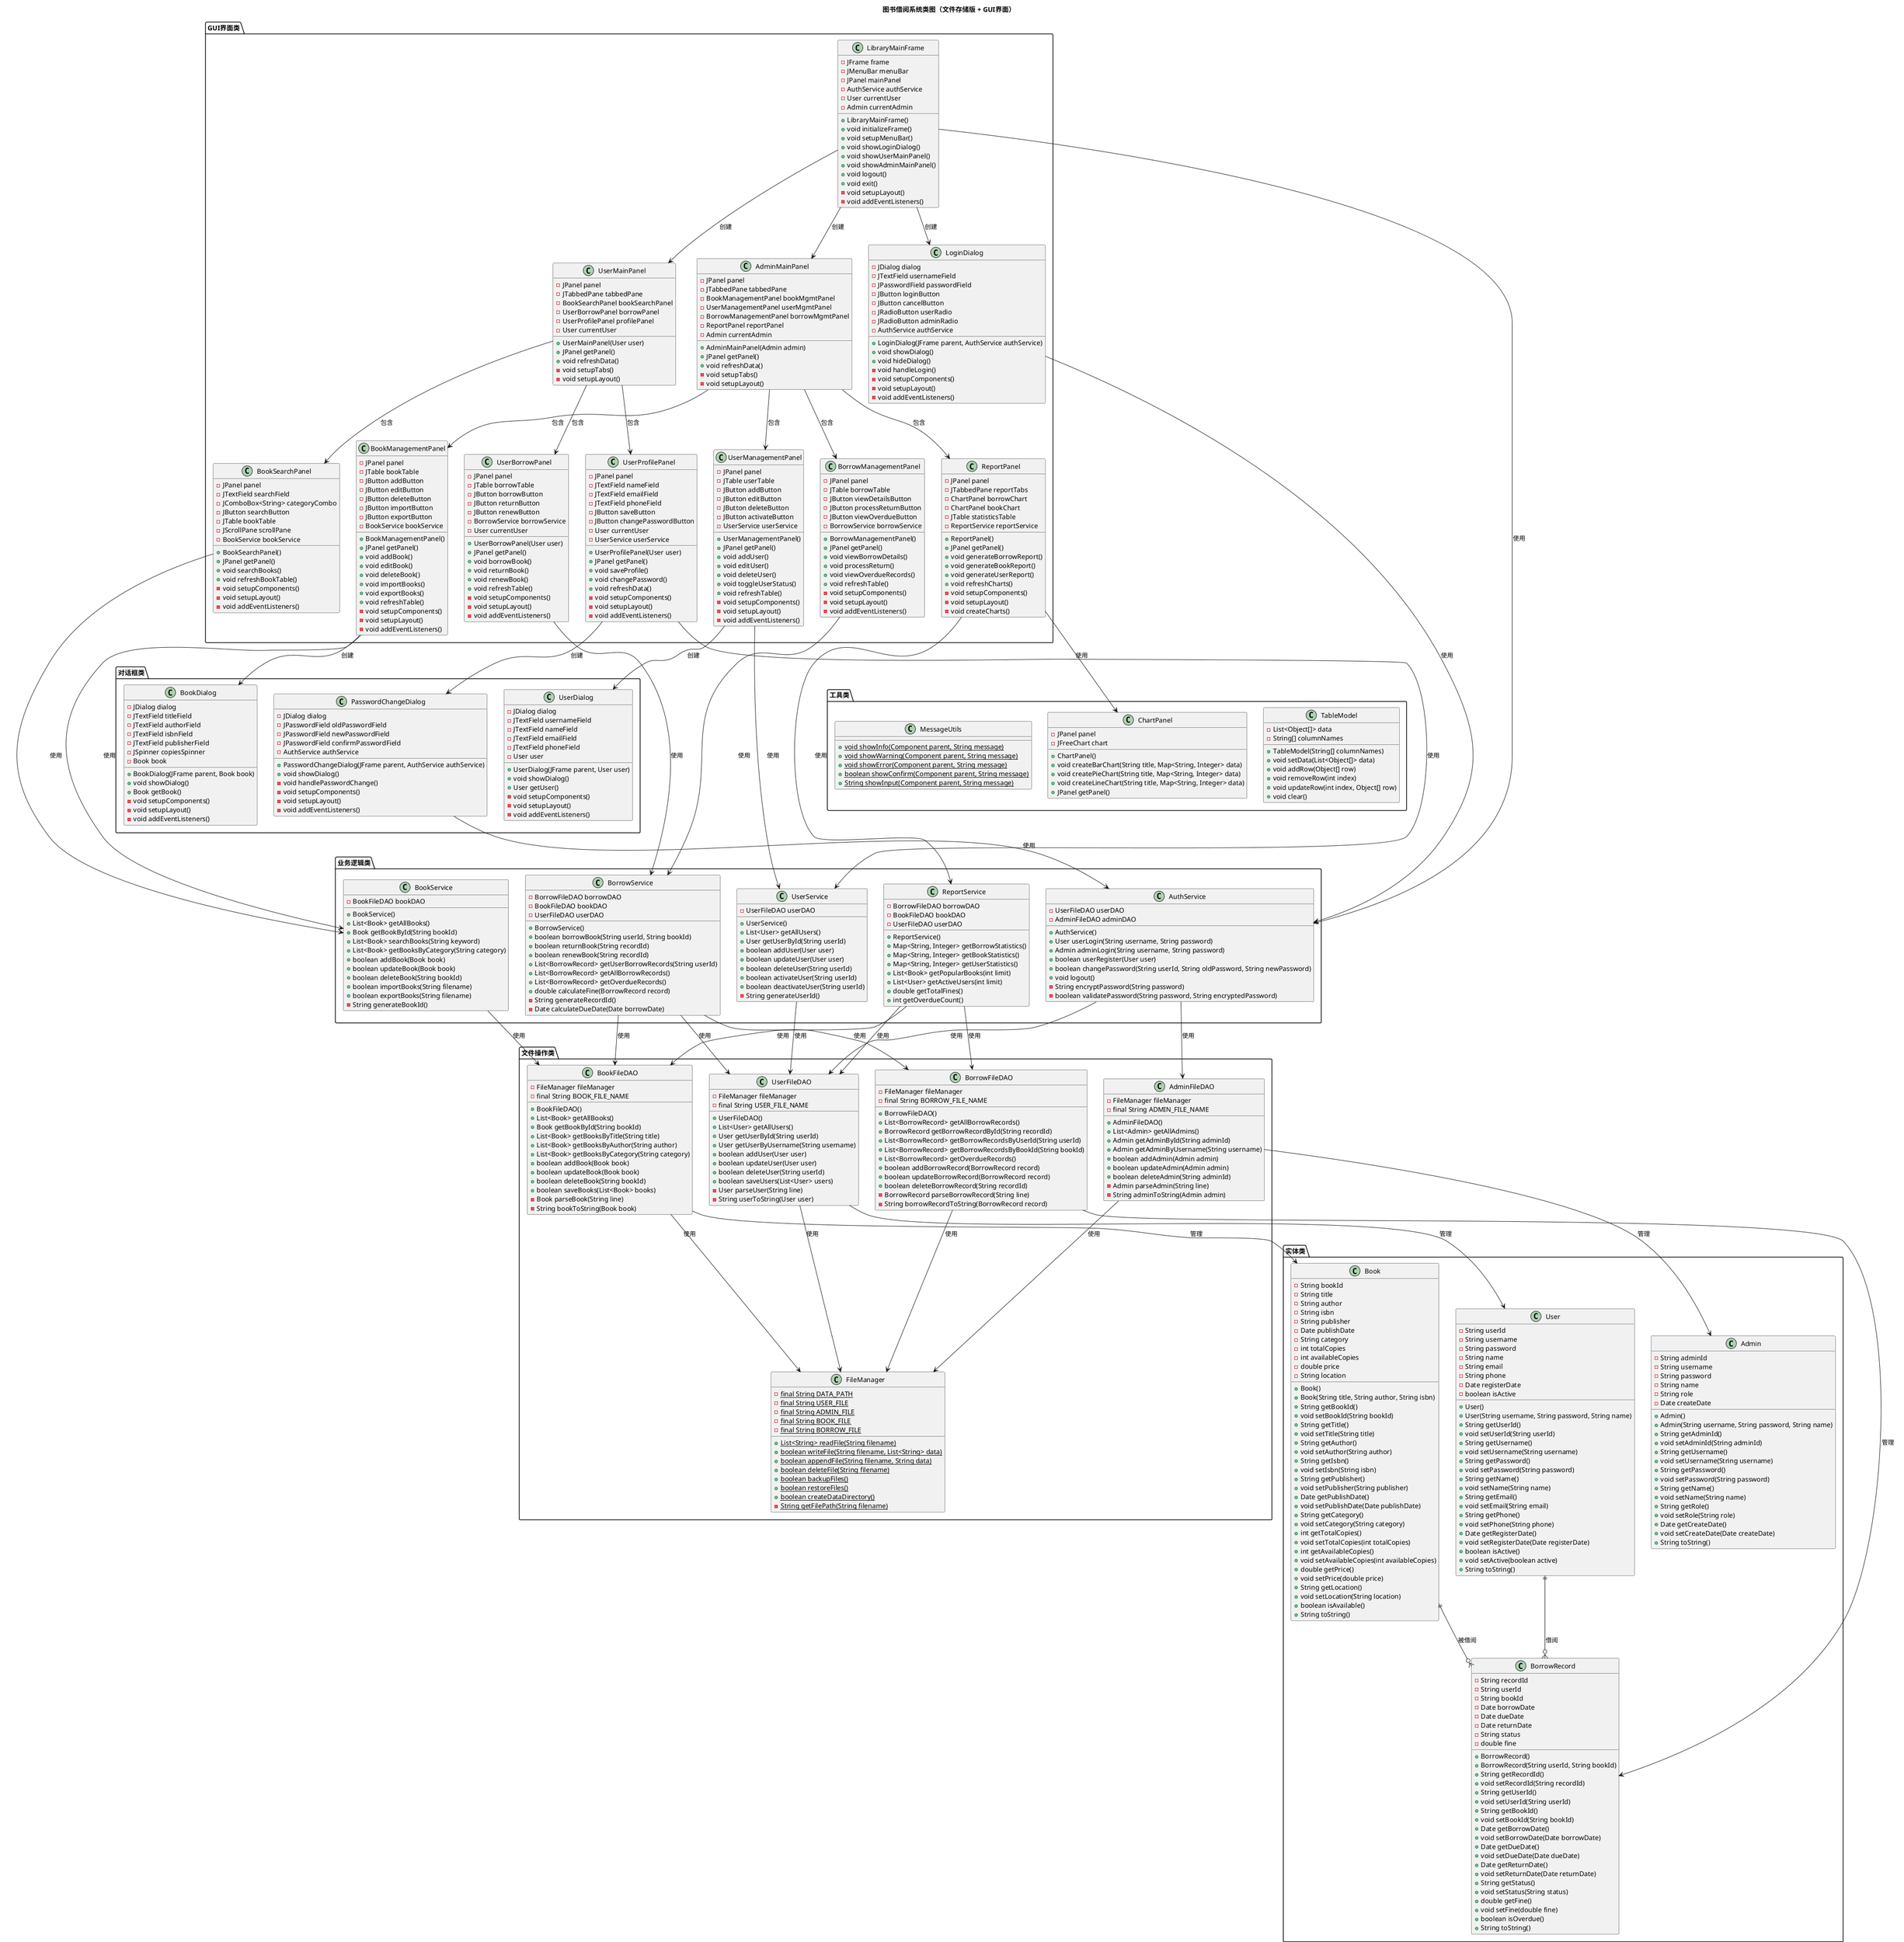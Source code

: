 @startuml 图书借阅系统类图

title 图书借阅系统类图（文件存储版 + GUI界面）

!define PRIVATE -
!define PUBLIC +
!define PROTECTED #
!define STATIC {static}

package "实体类" {
    class User {
        PRIVATE String userId
        PRIVATE String username
        PRIVATE String password
        PRIVATE String name
        PRIVATE String email
        PRIVATE String phone
        PRIVATE Date registerDate
        PRIVATE boolean isActive
        
        PUBLIC User()
        PUBLIC User(String username, String password, String name)
        PUBLIC String getUserId()
        PUBLIC void setUserId(String userId)
        PUBLIC String getUsername()
        PUBLIC void setUsername(String username)
        PUBLIC String getPassword()
        PUBLIC void setPassword(String password)
        PUBLIC String getName()
        PUBLIC void setName(String name)
        PUBLIC String getEmail()
        PUBLIC void setEmail(String email)
        PUBLIC String getPhone()
        PUBLIC void setPhone(String phone)
        PUBLIC Date getRegisterDate()
        PUBLIC void setRegisterDate(Date registerDate)
        PUBLIC boolean isActive()
        PUBLIC void setActive(boolean active)
        PUBLIC String toString()
    }

    class Admin {
        PRIVATE String adminId
        PRIVATE String username
        PRIVATE String password
        PRIVATE String name
        PRIVATE String role
        PRIVATE Date createDate
        
        PUBLIC Admin()
        PUBLIC Admin(String username, String password, String name)
        PUBLIC String getAdminId()
        PUBLIC void setAdminId(String adminId)
        PUBLIC String getUsername()
        PUBLIC void setUsername(String username)
        PUBLIC String getPassword()
        PUBLIC void setPassword(String password)
        PUBLIC String getName()
        PUBLIC void setName(String name)
        PUBLIC String getRole()
        PUBLIC void setRole(String role)
        PUBLIC Date getCreateDate()
        PUBLIC void setCreateDate(Date createDate)
        PUBLIC String toString()
    }

    class Book {
        PRIVATE String bookId
        PRIVATE String title
        PRIVATE String author
        PRIVATE String isbn
        PRIVATE String publisher
        PRIVATE Date publishDate
        PRIVATE String category
        PRIVATE int totalCopies
        PRIVATE int availableCopies
        PRIVATE double price
        PRIVATE String location
        
        PUBLIC Book()
        PUBLIC Book(String title, String author, String isbn)
        PUBLIC String getBookId()
        PUBLIC void setBookId(String bookId)
        PUBLIC String getTitle()
        PUBLIC void setTitle(String title)
        PUBLIC String getAuthor()
        PUBLIC void setAuthor(String author)
        PUBLIC String getIsbn()
        PUBLIC void setIsbn(String isbn)
        PUBLIC String getPublisher()
        PUBLIC void setPublisher(String publisher)
        PUBLIC Date getPublishDate()
        PUBLIC void setPublishDate(Date publishDate)
        PUBLIC String getCategory()
        PUBLIC void setCategory(String category)
        PUBLIC int getTotalCopies()
        PUBLIC void setTotalCopies(int totalCopies)
        PUBLIC int getAvailableCopies()
        PUBLIC void setAvailableCopies(int availableCopies)
        PUBLIC double getPrice()
        PUBLIC void setPrice(double price)
        PUBLIC String getLocation()
        PUBLIC void setLocation(String location)
        PUBLIC boolean isAvailable()
        PUBLIC String toString()
    }

    class BorrowRecord {
        PRIVATE String recordId
        PRIVATE String userId
        PRIVATE String bookId
        PRIVATE Date borrowDate
        PRIVATE Date dueDate
        PRIVATE Date returnDate
        PRIVATE String status
        PRIVATE double fine
        
        PUBLIC BorrowRecord()
        PUBLIC BorrowRecord(String userId, String bookId)
        PUBLIC String getRecordId()
        PUBLIC void setRecordId(String recordId)
        PUBLIC String getUserId()
        PUBLIC void setUserId(String userId)
        PUBLIC String getBookId()
        PUBLIC void setBookId(String bookId)
        PUBLIC Date getBorrowDate()
        PUBLIC void setBorrowDate(Date borrowDate)
        PUBLIC Date getDueDate()
        PUBLIC void setDueDate(Date dueDate)
        PUBLIC Date getReturnDate()
        PUBLIC void setReturnDate(Date returnDate)
        PUBLIC String getStatus()
        PUBLIC void setStatus(String status)
        PUBLIC double getFine()
        PUBLIC void setFine(double fine)
        PUBLIC boolean isOverdue()
        PUBLIC String toString()
    }
}

package "文件操作类" {
    class FileManager {
        PRIVATE STATIC final String DATA_PATH
        PRIVATE STATIC final String USER_FILE
        PRIVATE STATIC final String ADMIN_FILE
        PRIVATE STATIC final String BOOK_FILE
        PRIVATE STATIC final String BORROW_FILE
        
        PUBLIC STATIC List<String> readFile(String filename)
        PUBLIC STATIC boolean writeFile(String filename, List<String> data)
        PUBLIC STATIC boolean appendFile(String filename, String data)
        PUBLIC STATIC boolean deleteFile(String filename)
        PUBLIC STATIC boolean backupFiles()
        PUBLIC STATIC boolean restoreFiles()
        PUBLIC STATIC boolean createDataDirectory()
        PRIVATE STATIC String getFilePath(String filename)
    }

    class UserFileDAO {
        PRIVATE FileManager fileManager
        PRIVATE final String USER_FILE_NAME
        
        PUBLIC UserFileDAO()
        PUBLIC List<User> getAllUsers()
        PUBLIC User getUserById(String userId)
        PUBLIC User getUserByUsername(String username)
        PUBLIC boolean addUser(User user)
        PUBLIC boolean updateUser(User user)
        PUBLIC boolean deleteUser(String userId)
        PUBLIC boolean saveUsers(List<User> users)
        PRIVATE User parseUser(String line)
        PRIVATE String userToString(User user)
    }

    class AdminFileDAO {
        PRIVATE FileManager fileManager
        PRIVATE final String ADMIN_FILE_NAME
        
        PUBLIC AdminFileDAO()
        PUBLIC List<Admin> getAllAdmins()
        PUBLIC Admin getAdminById(String adminId)
        PUBLIC Admin getAdminByUsername(String username)
        PUBLIC boolean addAdmin(Admin admin)
        PUBLIC boolean updateAdmin(Admin admin)
        PUBLIC boolean deleteAdmin(String adminId)
        PRIVATE Admin parseAdmin(String line)
        PRIVATE String adminToString(Admin admin)
    }

    class BookFileDAO {
        PRIVATE FileManager fileManager
        PRIVATE final String BOOK_FILE_NAME
        
        PUBLIC BookFileDAO()
        PUBLIC List<Book> getAllBooks()
        PUBLIC Book getBookById(String bookId)
        PUBLIC List<Book> getBooksByTitle(String title)
        PUBLIC List<Book> getBooksByAuthor(String author)
        PUBLIC List<Book> getBooksByCategory(String category)
        PUBLIC boolean addBook(Book book)
        PUBLIC boolean updateBook(Book book)
        PUBLIC boolean deleteBook(String bookId)
        PUBLIC boolean saveBooks(List<Book> books)
        PRIVATE Book parseBook(String line)
        PRIVATE String bookToString(Book book)
    }

    class BorrowFileDAO {
        PRIVATE FileManager fileManager
        PRIVATE final String BORROW_FILE_NAME
        
        PUBLIC BorrowFileDAO()
        PUBLIC List<BorrowRecord> getAllBorrowRecords()
        PUBLIC BorrowRecord getBorrowRecordById(String recordId)
        PUBLIC List<BorrowRecord> getBorrowRecordsByUserId(String userId)
        PUBLIC List<BorrowRecord> getBorrowRecordsByBookId(String bookId)
        PUBLIC List<BorrowRecord> getOverdueRecords()
        PUBLIC boolean addBorrowRecord(BorrowRecord record)
        PUBLIC boolean updateBorrowRecord(BorrowRecord record)
        PUBLIC boolean deleteBorrowRecord(String recordId)
        PRIVATE BorrowRecord parseBorrowRecord(String line)
        PRIVATE String borrowRecordToString(BorrowRecord record)
    }
}

package "业务逻辑类" {
    class AuthService {
        PRIVATE UserFileDAO userDAO
        PRIVATE AdminFileDAO adminDAO
        
        PUBLIC AuthService()
        PUBLIC User userLogin(String username, String password)
        PUBLIC Admin adminLogin(String username, String password)
        PUBLIC boolean userRegister(User user)
        PUBLIC boolean changePassword(String userId, String oldPassword, String newPassword)
        PUBLIC void logout()
        PRIVATE String encryptPassword(String password)
        PRIVATE boolean validatePassword(String password, String encryptedPassword)
    }

    class BookService {
        PRIVATE BookFileDAO bookDAO
        
        PUBLIC BookService()
        PUBLIC List<Book> getAllBooks()
        PUBLIC Book getBookById(String bookId)
        PUBLIC List<Book> searchBooks(String keyword)
        PUBLIC List<Book> getBooksByCategory(String category)
        PUBLIC boolean addBook(Book book)
        PUBLIC boolean updateBook(Book book)
        PUBLIC boolean deleteBook(String bookId)
        PUBLIC boolean importBooks(String filename)
        PUBLIC boolean exportBooks(String filename)
        PRIVATE String generateBookId()
    }

    class BorrowService {
        PRIVATE BorrowFileDAO borrowDAO
        PRIVATE BookFileDAO bookDAO
        PRIVATE UserFileDAO userDAO
        
        PUBLIC BorrowService()
        PUBLIC boolean borrowBook(String userId, String bookId)
        PUBLIC boolean returnBook(String recordId)
        PUBLIC boolean renewBook(String recordId)
        PUBLIC List<BorrowRecord> getUserBorrowRecords(String userId)
        PUBLIC List<BorrowRecord> getAllBorrowRecords()
        PUBLIC List<BorrowRecord> getOverdueRecords()
        PUBLIC double calculateFine(BorrowRecord record)
        PRIVATE String generateRecordId()
        PRIVATE Date calculateDueDate(Date borrowDate)
    }

    class UserService {
        PRIVATE UserFileDAO userDAO
        
        PUBLIC UserService()
        PUBLIC List<User> getAllUsers()
        PUBLIC User getUserById(String userId)
        PUBLIC boolean addUser(User user)
        PUBLIC boolean updateUser(User user)
        PUBLIC boolean deleteUser(String userId)
        PUBLIC boolean activateUser(String userId)
        PUBLIC boolean deactivateUser(String userId)
        PRIVATE String generateUserId()
    }

    class ReportService {
        PRIVATE BorrowFileDAO borrowDAO
        PRIVATE BookFileDAO bookDAO
        PRIVATE UserFileDAO userDAO
        
        PUBLIC ReportService()
        PUBLIC Map<String, Integer> getBorrowStatistics()
        PUBLIC Map<String, Integer> getBookStatistics()
        PUBLIC Map<String, Integer> getUserStatistics()
        PUBLIC List<Book> getPopularBooks(int limit)
        PUBLIC List<User> getActiveUsers(int limit)
        PUBLIC double getTotalFines()
        PUBLIC int getOverdueCount()
    }
}

package "GUI界面类" {
    class LibraryMainFrame {
        PRIVATE JFrame frame
        PRIVATE JMenuBar menuBar
        PRIVATE JPanel mainPanel
        PRIVATE AuthService authService
        PRIVATE User currentUser
        PRIVATE Admin currentAdmin
        
        PUBLIC LibraryMainFrame()
        PUBLIC void initializeFrame()
        PUBLIC void setupMenuBar()
        PUBLIC void showLoginDialog()
        PUBLIC void showUserMainPanel()
        PUBLIC void showAdminMainPanel()
        PUBLIC void logout()
        PUBLIC void exit()
        PRIVATE void setupLayout()
        PRIVATE void addEventListeners()
    }

    class LoginDialog {
        PRIVATE JDialog dialog
        PRIVATE JTextField usernameField
        PRIVATE JPasswordField passwordField
        PRIVATE JButton loginButton
        PRIVATE JButton cancelButton
        PRIVATE JRadioButton userRadio
        PRIVATE JRadioButton adminRadio
        PRIVATE AuthService authService
        
        PUBLIC LoginDialog(JFrame parent, AuthService authService)
        PUBLIC void showDialog()
        PUBLIC void hideDialog()
        PRIVATE void handleLogin()
        PRIVATE void setupComponents()
        PRIVATE void setupLayout()
        PRIVATE void addEventListeners()
    }

    class UserMainPanel {
        PRIVATE JPanel panel
        PRIVATE JTabbedPane tabbedPane
        PRIVATE BookSearchPanel bookSearchPanel
        PRIVATE UserBorrowPanel borrowPanel
        PRIVATE UserProfilePanel profilePanel
        PRIVATE User currentUser
        
        PUBLIC UserMainPanel(User user)
        PUBLIC JPanel getPanel()
        PUBLIC void refreshData()
        PRIVATE void setupTabs()
        PRIVATE void setupLayout()
    }

    class AdminMainPanel {
        PRIVATE JPanel panel
        PRIVATE JTabbedPane tabbedPane
        PRIVATE BookManagementPanel bookMgmtPanel
        PRIVATE UserManagementPanel userMgmtPanel
        PRIVATE BorrowManagementPanel borrowMgmtPanel
        PRIVATE ReportPanel reportPanel
        PRIVATE Admin currentAdmin
        
        PUBLIC AdminMainPanel(Admin admin)
        PUBLIC JPanel getPanel()
        PUBLIC void refreshData()
        PRIVATE void setupTabs()
        PRIVATE void setupLayout()
    }

    class BookSearchPanel {
        PRIVATE JPanel panel
        PRIVATE JTextField searchField
        PRIVATE JComboBox<String> categoryCombo
        PRIVATE JButton searchButton
        PRIVATE JTable bookTable
        PRIVATE JScrollPane scrollPane
        PRIVATE BookService bookService
        
        PUBLIC BookSearchPanel()
        PUBLIC JPanel getPanel()
        PUBLIC void searchBooks()
        PUBLIC void refreshBookTable()
        PRIVATE void setupComponents()
        PRIVATE void setupLayout()
        PRIVATE void addEventListeners()
    }

    class BookManagementPanel {
        PRIVATE JPanel panel
        PRIVATE JTable bookTable
        PRIVATE JButton addButton
        PRIVATE JButton editButton
        PRIVATE JButton deleteButton
        PRIVATE JButton importButton
        PRIVATE JButton exportButton
        PRIVATE BookService bookService
        
        PUBLIC BookManagementPanel()
        PUBLIC JPanel getPanel()
        PUBLIC void addBook()
        PUBLIC void editBook()
        PUBLIC void deleteBook()
        PUBLIC void importBooks()
        PUBLIC void exportBooks()
        PUBLIC void refreshTable()
        PRIVATE void setupComponents()
        PRIVATE void setupLayout()
        PRIVATE void addEventListeners()
    }

    class UserBorrowPanel {
        PRIVATE JPanel panel
        PRIVATE JTable borrowTable
        PRIVATE JButton borrowButton
        PRIVATE JButton returnButton
        PRIVATE JButton renewButton
        PRIVATE BorrowService borrowService
        PRIVATE User currentUser
        
        PUBLIC UserBorrowPanel(User user)
        PUBLIC JPanel getPanel()
        PUBLIC void borrowBook()
        PUBLIC void returnBook()
        PUBLIC void renewBook()
        PUBLIC void refreshTable()
        PRIVATE void setupComponents()
        PRIVATE void setupLayout()
        PRIVATE void addEventListeners()
    }

    class UserManagementPanel {
        PRIVATE JPanel panel
        PRIVATE JTable userTable
        PRIVATE JButton addButton
        PRIVATE JButton editButton
        PRIVATE JButton deleteButton
        PRIVATE JButton activateButton
        PRIVATE UserService userService
        
        PUBLIC UserManagementPanel()
        PUBLIC JPanel getPanel()
        PUBLIC void addUser()
        PUBLIC void editUser()
        PUBLIC void deleteUser()
        PUBLIC void toggleUserStatus()
        PUBLIC void refreshTable()
        PRIVATE void setupComponents()
        PRIVATE void setupLayout()
        PRIVATE void addEventListeners()
    }

    class BorrowManagementPanel {
        PRIVATE JPanel panel
        PRIVATE JTable borrowTable
        PRIVATE JButton viewDetailsButton
        PRIVATE JButton processReturnButton
        PRIVATE JButton viewOverdueButton
        PRIVATE BorrowService borrowService
        
        PUBLIC BorrowManagementPanel()
        PUBLIC JPanel getPanel()
        PUBLIC void viewBorrowDetails()
        PUBLIC void processReturn()
        PUBLIC void viewOverdueRecords()
        PUBLIC void refreshTable()
        PRIVATE void setupComponents()
        PRIVATE void setupLayout()
        PRIVATE void addEventListeners()
    }

    class ReportPanel {
        PRIVATE JPanel panel
        PRIVATE JTabbedPane reportTabs
        PRIVATE ChartPanel borrowChart
        PRIVATE ChartPanel bookChart
        PRIVATE JTable statisticsTable
        PRIVATE ReportService reportService
        
        PUBLIC ReportPanel()
        PUBLIC JPanel getPanel()
        PUBLIC void generateBorrowReport()
        PUBLIC void generateBookReport()
        PUBLIC void generateUserReport()
        PUBLIC void refreshCharts()
        PRIVATE void setupComponents()
        PRIVATE void setupLayout()
        PRIVATE void createCharts()
    }

    class UserProfilePanel {
        PRIVATE JPanel panel
        PRIVATE JTextField nameField
        PRIVATE JTextField emailField
        PRIVATE JTextField phoneField
        PRIVATE JButton saveButton
        PRIVATE JButton changePasswordButton
        PRIVATE User currentUser
        PRIVATE UserService userService
        
        PUBLIC UserProfilePanel(User user)
        PUBLIC JPanel getPanel()
        PUBLIC void saveProfile()
        PUBLIC void changePassword()
        PUBLIC void refreshData()
        PRIVATE void setupComponents()
        PRIVATE void setupLayout()
        PRIVATE void addEventListeners()
    }
}

package "对话框类" {
    class BookDialog {
        PRIVATE JDialog dialog
        PRIVATE JTextField titleField
        PRIVATE JTextField authorField
        PRIVATE JTextField isbnField
        PRIVATE JTextField publisherField
        PRIVATE JSpinner copiesSpinner
        PRIVATE Book book
        
        PUBLIC BookDialog(JFrame parent, Book book)
        PUBLIC void showDialog()
        PUBLIC Book getBook()
        PRIVATE void setupComponents()
        PRIVATE void setupLayout()
        PRIVATE void addEventListeners()
    }

    class UserDialog {
        PRIVATE JDialog dialog
        PRIVATE JTextField usernameField
        PRIVATE JTextField nameField
        PRIVATE JTextField emailField
        PRIVATE JTextField phoneField
        PRIVATE User user
        
        PUBLIC UserDialog(JFrame parent, User user)
        PUBLIC void showDialog()
        PUBLIC User getUser()
        PRIVATE void setupComponents()
        PRIVATE void setupLayout()
        PRIVATE void addEventListeners()
    }

    class PasswordChangeDialog {
        PRIVATE JDialog dialog
        PRIVATE JPasswordField oldPasswordField
        PRIVATE JPasswordField newPasswordField
        PRIVATE JPasswordField confirmPasswordField
        PRIVATE AuthService authService
        
        PUBLIC PasswordChangeDialog(JFrame parent, AuthService authService)
        PUBLIC void showDialog()
        PRIVATE void handlePasswordChange()
        PRIVATE void setupComponents()
        PRIVATE void setupLayout()
        PRIVATE void addEventListeners()
    }
}

package "工具类" {
    class TableModel {
        PRIVATE List<Object[]> data
        PRIVATE String[] columnNames
        
        PUBLIC TableModel(String[] columnNames)
        PUBLIC void setData(List<Object[]> data)
        PUBLIC void addRow(Object[] row)
        PUBLIC void removeRow(int index)
        PUBLIC void updateRow(int index, Object[] row)
        PUBLIC void clear()
    }

    class ChartPanel {
        PRIVATE JPanel panel
        PRIVATE JFreeChart chart
        
        PUBLIC ChartPanel()
        PUBLIC void createBarChart(String title, Map<String, Integer> data)
        PUBLIC void createPieChart(String title, Map<String, Integer> data)
        PUBLIC void createLineChart(String title, Map<String, Integer> data)
        PUBLIC JPanel getPanel()
    }

    class MessageUtils {
        PUBLIC STATIC void showInfo(Component parent, String message)
        PUBLIC STATIC void showWarning(Component parent, String message)
        PUBLIC STATIC void showError(Component parent, String message)
        PUBLIC STATIC boolean showConfirm(Component parent, String message)
        PUBLIC STATIC String showInput(Component parent, String message)
    }
}

' 关系定义
User ||--o{ BorrowRecord : "借阅"
Book ||--o{ BorrowRecord : "被借阅"

UserFileDAO --> User : "管理"
AdminFileDAO --> Admin : "管理"
BookFileDAO --> Book : "管理"
BorrowFileDAO --> BorrowRecord : "管理"

UserFileDAO --> FileManager : "使用"
AdminFileDAO --> FileManager : "使用"
BookFileDAO --> FileManager : "使用"
BorrowFileDAO --> FileManager : "使用"

AuthService --> UserFileDAO : "使用"
AuthService --> AdminFileDAO : "使用"
BookService --> BookFileDAO : "使用"
BorrowService --> BorrowFileDAO : "使用"
BorrowService --> BookFileDAO : "使用"
BorrowService --> UserFileDAO : "使用"
UserService --> UserFileDAO : "使用"
ReportService --> BorrowFileDAO : "使用"
ReportService --> BookFileDAO : "使用"
ReportService --> UserFileDAO : "使用"

LibraryMainFrame --> AuthService : "使用"
LibraryMainFrame --> LoginDialog : "创建"
LibraryMainFrame --> UserMainPanel : "创建"
LibraryMainFrame --> AdminMainPanel : "创建"

LoginDialog --> AuthService : "使用"
UserMainPanel --> BookSearchPanel : "包含"
UserMainPanel --> UserBorrowPanel : "包含"
UserMainPanel --> UserProfilePanel : "包含"

AdminMainPanel --> BookManagementPanel : "包含"
AdminMainPanel --> UserManagementPanel : "包含"
AdminMainPanel --> BorrowManagementPanel : "包含"
AdminMainPanel --> ReportPanel : "包含"

BookSearchPanel --> BookService : "使用"
BookManagementPanel --> BookService : "使用"
BookManagementPanel --> BookDialog : "创建"
UserBorrowPanel --> BorrowService : "使用"
UserManagementPanel --> UserService : "使用"
UserManagementPanel --> UserDialog : "创建"
BorrowManagementPanel --> BorrowService : "使用"
ReportPanel --> ReportService : "使用"
ReportPanel --> ChartPanel : "使用"
UserProfilePanel --> UserService : "使用"
UserProfilePanel --> PasswordChangeDialog : "创建"

PasswordChangeDialog --> AuthService : "使用"

@enduml